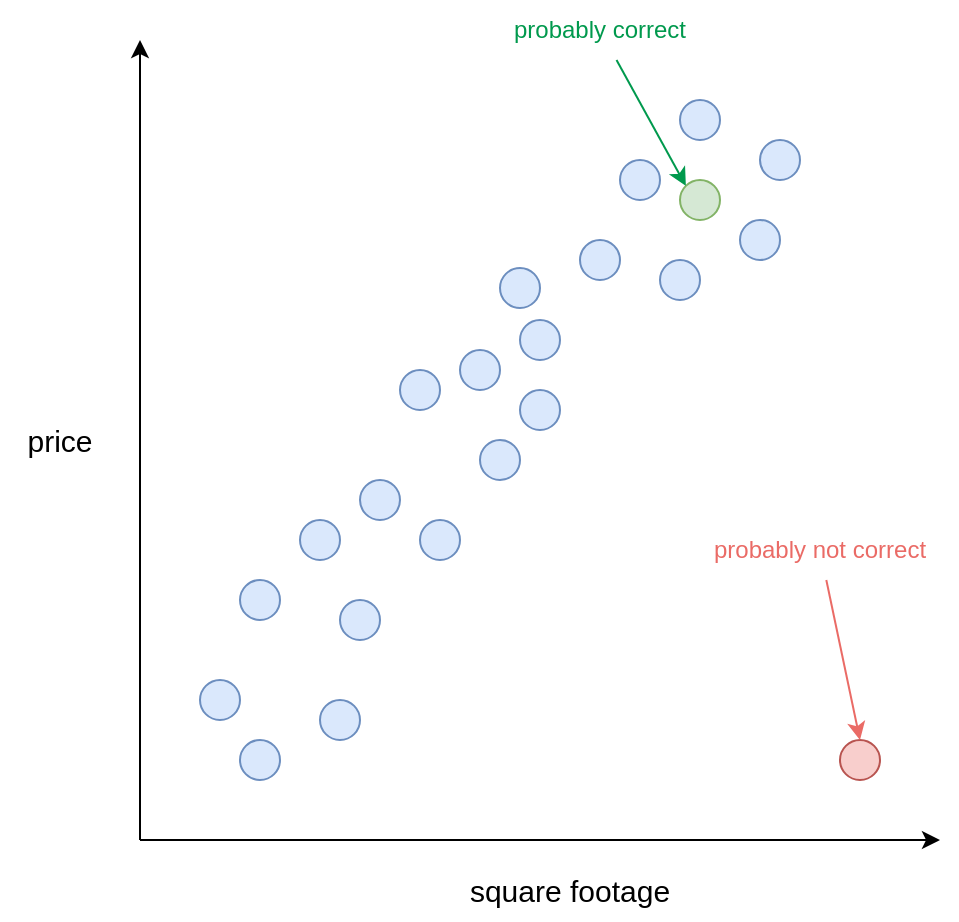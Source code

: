 <mxfile version="25.0.3">
  <diagram name="페이지-1" id="wIO3oZFtxyOlvSoCHIZe">
    <mxGraphModel dx="1693" dy="995" grid="1" gridSize="10" guides="1" tooltips="1" connect="1" arrows="1" fold="1" page="1" pageScale="1" pageWidth="1169" pageHeight="827" math="0" shadow="0">
      <root>
        <mxCell id="0" />
        <mxCell id="1" parent="0" />
        <mxCell id="VQGaRaIWbksg6lyRUQ71-1" value="" style="endArrow=classic;html=1;rounded=0;" parent="1" edge="1">
          <mxGeometry width="50" height="50" relative="1" as="geometry">
            <mxPoint x="40" y="680" as="sourcePoint" />
            <mxPoint x="40" y="280" as="targetPoint" />
          </mxGeometry>
        </mxCell>
        <mxCell id="VQGaRaIWbksg6lyRUQ71-2" value="" style="endArrow=classic;html=1;rounded=0;" parent="1" edge="1">
          <mxGeometry width="50" height="50" relative="1" as="geometry">
            <mxPoint x="40" y="680" as="sourcePoint" />
            <mxPoint x="440" y="680" as="targetPoint" />
          </mxGeometry>
        </mxCell>
        <mxCell id="VQGaRaIWbksg6lyRUQ71-26" value="&lt;font style=&quot;font-size: 15px;&quot;&gt;square footage&lt;/font&gt;" style="text;html=1;align=center;verticalAlign=middle;whiteSpace=wrap;rounded=0;" parent="1" vertex="1">
          <mxGeometry x="200" y="690" width="110" height="30" as="geometry" />
        </mxCell>
        <mxCell id="VQGaRaIWbksg6lyRUQ71-27" value="&lt;font style=&quot;font-size: 15px;&quot;&gt;price&lt;/font&gt;" style="text;html=1;align=center;verticalAlign=middle;whiteSpace=wrap;rounded=0;" parent="1" vertex="1">
          <mxGeometry x="-30" y="465" width="60" height="30" as="geometry" />
        </mxCell>
        <mxCell id="BMyyZOzAv_Hts_cpwhfF-2" value="" style="ellipse;whiteSpace=wrap;html=1;aspect=fixed;fillColor=#dae8fc;strokeColor=#6c8ebf;" parent="1" vertex="1">
          <mxGeometry x="90" y="630" width="20" height="20" as="geometry" />
        </mxCell>
        <mxCell id="BMyyZOzAv_Hts_cpwhfF-4" value="" style="ellipse;whiteSpace=wrap;html=1;aspect=fixed;fillColor=#dae8fc;strokeColor=#6c8ebf;" parent="1" vertex="1">
          <mxGeometry x="70" y="600" width="20" height="20" as="geometry" />
        </mxCell>
        <mxCell id="BMyyZOzAv_Hts_cpwhfF-5" value="" style="ellipse;whiteSpace=wrap;html=1;aspect=fixed;fillColor=#dae8fc;strokeColor=#6c8ebf;" parent="1" vertex="1">
          <mxGeometry x="130" y="610" width="20" height="20" as="geometry" />
        </mxCell>
        <mxCell id="BMyyZOzAv_Hts_cpwhfF-6" value="" style="ellipse;whiteSpace=wrap;html=1;aspect=fixed;fillColor=#dae8fc;strokeColor=#6c8ebf;" parent="1" vertex="1">
          <mxGeometry x="90" y="550" width="20" height="20" as="geometry" />
        </mxCell>
        <mxCell id="BMyyZOzAv_Hts_cpwhfF-7" value="" style="ellipse;whiteSpace=wrap;html=1;aspect=fixed;fillColor=#dae8fc;strokeColor=#6c8ebf;" parent="1" vertex="1">
          <mxGeometry x="140" y="560" width="20" height="20" as="geometry" />
        </mxCell>
        <mxCell id="BMyyZOzAv_Hts_cpwhfF-8" value="" style="ellipse;whiteSpace=wrap;html=1;aspect=fixed;fillColor=#dae8fc;strokeColor=#6c8ebf;" parent="1" vertex="1">
          <mxGeometry x="120" y="520" width="20" height="20" as="geometry" />
        </mxCell>
        <mxCell id="BMyyZOzAv_Hts_cpwhfF-9" value="" style="ellipse;whiteSpace=wrap;html=1;aspect=fixed;fillColor=#dae8fc;strokeColor=#6c8ebf;" parent="1" vertex="1">
          <mxGeometry x="180" y="520" width="20" height="20" as="geometry" />
        </mxCell>
        <mxCell id="BMyyZOzAv_Hts_cpwhfF-10" value="" style="ellipse;whiteSpace=wrap;html=1;aspect=fixed;fillColor=#dae8fc;strokeColor=#6c8ebf;" parent="1" vertex="1">
          <mxGeometry x="150" y="500" width="20" height="20" as="geometry" />
        </mxCell>
        <mxCell id="BMyyZOzAv_Hts_cpwhfF-11" value="" style="ellipse;whiteSpace=wrap;html=1;aspect=fixed;fillColor=#dae8fc;strokeColor=#6c8ebf;" parent="1" vertex="1">
          <mxGeometry x="210" y="480" width="20" height="20" as="geometry" />
        </mxCell>
        <mxCell id="BMyyZOzAv_Hts_cpwhfF-12" value="" style="ellipse;whiteSpace=wrap;html=1;aspect=fixed;fillColor=#dae8fc;strokeColor=#6c8ebf;" parent="1" vertex="1">
          <mxGeometry x="170" y="445" width="20" height="20" as="geometry" />
        </mxCell>
        <mxCell id="BMyyZOzAv_Hts_cpwhfF-13" value="" style="ellipse;whiteSpace=wrap;html=1;aspect=fixed;fillColor=#dae8fc;strokeColor=#6c8ebf;" parent="1" vertex="1">
          <mxGeometry x="230" y="455" width="20" height="20" as="geometry" />
        </mxCell>
        <mxCell id="BMyyZOzAv_Hts_cpwhfF-14" value="" style="ellipse;whiteSpace=wrap;html=1;aspect=fixed;fillColor=#dae8fc;strokeColor=#6c8ebf;" parent="1" vertex="1">
          <mxGeometry x="200" y="435" width="20" height="20" as="geometry" />
        </mxCell>
        <mxCell id="BMyyZOzAv_Hts_cpwhfF-15" value="" style="ellipse;whiteSpace=wrap;html=1;aspect=fixed;fillColor=#dae8fc;strokeColor=#6c8ebf;" parent="1" vertex="1">
          <mxGeometry x="220" y="394" width="20" height="20" as="geometry" />
        </mxCell>
        <mxCell id="BMyyZOzAv_Hts_cpwhfF-16" value="" style="ellipse;whiteSpace=wrap;html=1;aspect=fixed;fillColor=#dae8fc;strokeColor=#6c8ebf;" parent="1" vertex="1">
          <mxGeometry x="230" y="420" width="20" height="20" as="geometry" />
        </mxCell>
        <mxCell id="BMyyZOzAv_Hts_cpwhfF-17" value="" style="ellipse;whiteSpace=wrap;html=1;aspect=fixed;fillColor=#dae8fc;strokeColor=#6c8ebf;" parent="1" vertex="1">
          <mxGeometry x="260" y="380" width="20" height="20" as="geometry" />
        </mxCell>
        <mxCell id="BMyyZOzAv_Hts_cpwhfF-18" value="" style="ellipse;whiteSpace=wrap;html=1;aspect=fixed;fillColor=#dae8fc;strokeColor=#6c8ebf;" parent="1" vertex="1">
          <mxGeometry x="280" y="340" width="20" height="20" as="geometry" />
        </mxCell>
        <mxCell id="BMyyZOzAv_Hts_cpwhfF-19" value="" style="ellipse;whiteSpace=wrap;html=1;aspect=fixed;fillColor=#dae8fc;strokeColor=#6c8ebf;" parent="1" vertex="1">
          <mxGeometry x="300" y="390" width="20" height="20" as="geometry" />
        </mxCell>
        <mxCell id="BMyyZOzAv_Hts_cpwhfF-20" value="" style="ellipse;whiteSpace=wrap;html=1;aspect=fixed;fillColor=#dae8fc;strokeColor=#6c8ebf;" parent="1" vertex="1">
          <mxGeometry x="310" y="310" width="20" height="20" as="geometry" />
        </mxCell>
        <mxCell id="BMyyZOzAv_Hts_cpwhfF-21" value="" style="ellipse;whiteSpace=wrap;html=1;aspect=fixed;fillColor=#dae8fc;strokeColor=#6c8ebf;" parent="1" vertex="1">
          <mxGeometry x="340" y="370" width="20" height="20" as="geometry" />
        </mxCell>
        <mxCell id="BMyyZOzAv_Hts_cpwhfF-22" value="" style="ellipse;whiteSpace=wrap;html=1;aspect=fixed;fillColor=#dae8fc;strokeColor=#6c8ebf;" parent="1" vertex="1">
          <mxGeometry x="350" y="330" width="20" height="20" as="geometry" />
        </mxCell>
        <mxCell id="socgxIDbe0WvU9GQkN9y-1" value="" style="ellipse;whiteSpace=wrap;html=1;aspect=fixed;fillColor=#d5e8d4;strokeColor=#82b366;" vertex="1" parent="1">
          <mxGeometry x="310" y="350" width="20" height="20" as="geometry" />
        </mxCell>
        <mxCell id="socgxIDbe0WvU9GQkN9y-3" style="rounded=0;orthogonalLoop=1;jettySize=auto;html=1;entryX=0;entryY=0;entryDx=0;entryDy=0;strokeColor=#00994D;" edge="1" parent="1" source="socgxIDbe0WvU9GQkN9y-2" target="socgxIDbe0WvU9GQkN9y-1">
          <mxGeometry relative="1" as="geometry" />
        </mxCell>
        <mxCell id="socgxIDbe0WvU9GQkN9y-2" value="&lt;font color=&quot;#00994d&quot;&gt;probably correct&lt;/font&gt;" style="text;html=1;align=center;verticalAlign=middle;whiteSpace=wrap;rounded=0;" vertex="1" parent="1">
          <mxGeometry x="225" y="260" width="90" height="30" as="geometry" />
        </mxCell>
        <mxCell id="socgxIDbe0WvU9GQkN9y-4" value="" style="ellipse;whiteSpace=wrap;html=1;aspect=fixed;fillColor=#f8cecc;strokeColor=#b85450;" vertex="1" parent="1">
          <mxGeometry x="390" y="630" width="20" height="20" as="geometry" />
        </mxCell>
        <mxCell id="socgxIDbe0WvU9GQkN9y-6" style="rounded=0;orthogonalLoop=1;jettySize=auto;html=1;entryX=0.5;entryY=0;entryDx=0;entryDy=0;strokeColor=#EA6B66;" edge="1" parent="1" source="socgxIDbe0WvU9GQkN9y-5" target="socgxIDbe0WvU9GQkN9y-4">
          <mxGeometry relative="1" as="geometry" />
        </mxCell>
        <mxCell id="socgxIDbe0WvU9GQkN9y-5" value="&lt;font color=&quot;#ea6b66&quot;&gt;probably not correct&lt;/font&gt;" style="text;html=1;align=center;verticalAlign=middle;whiteSpace=wrap;rounded=0;" vertex="1" parent="1">
          <mxGeometry x="320" y="520" width="120" height="30" as="geometry" />
        </mxCell>
      </root>
    </mxGraphModel>
  </diagram>
</mxfile>
